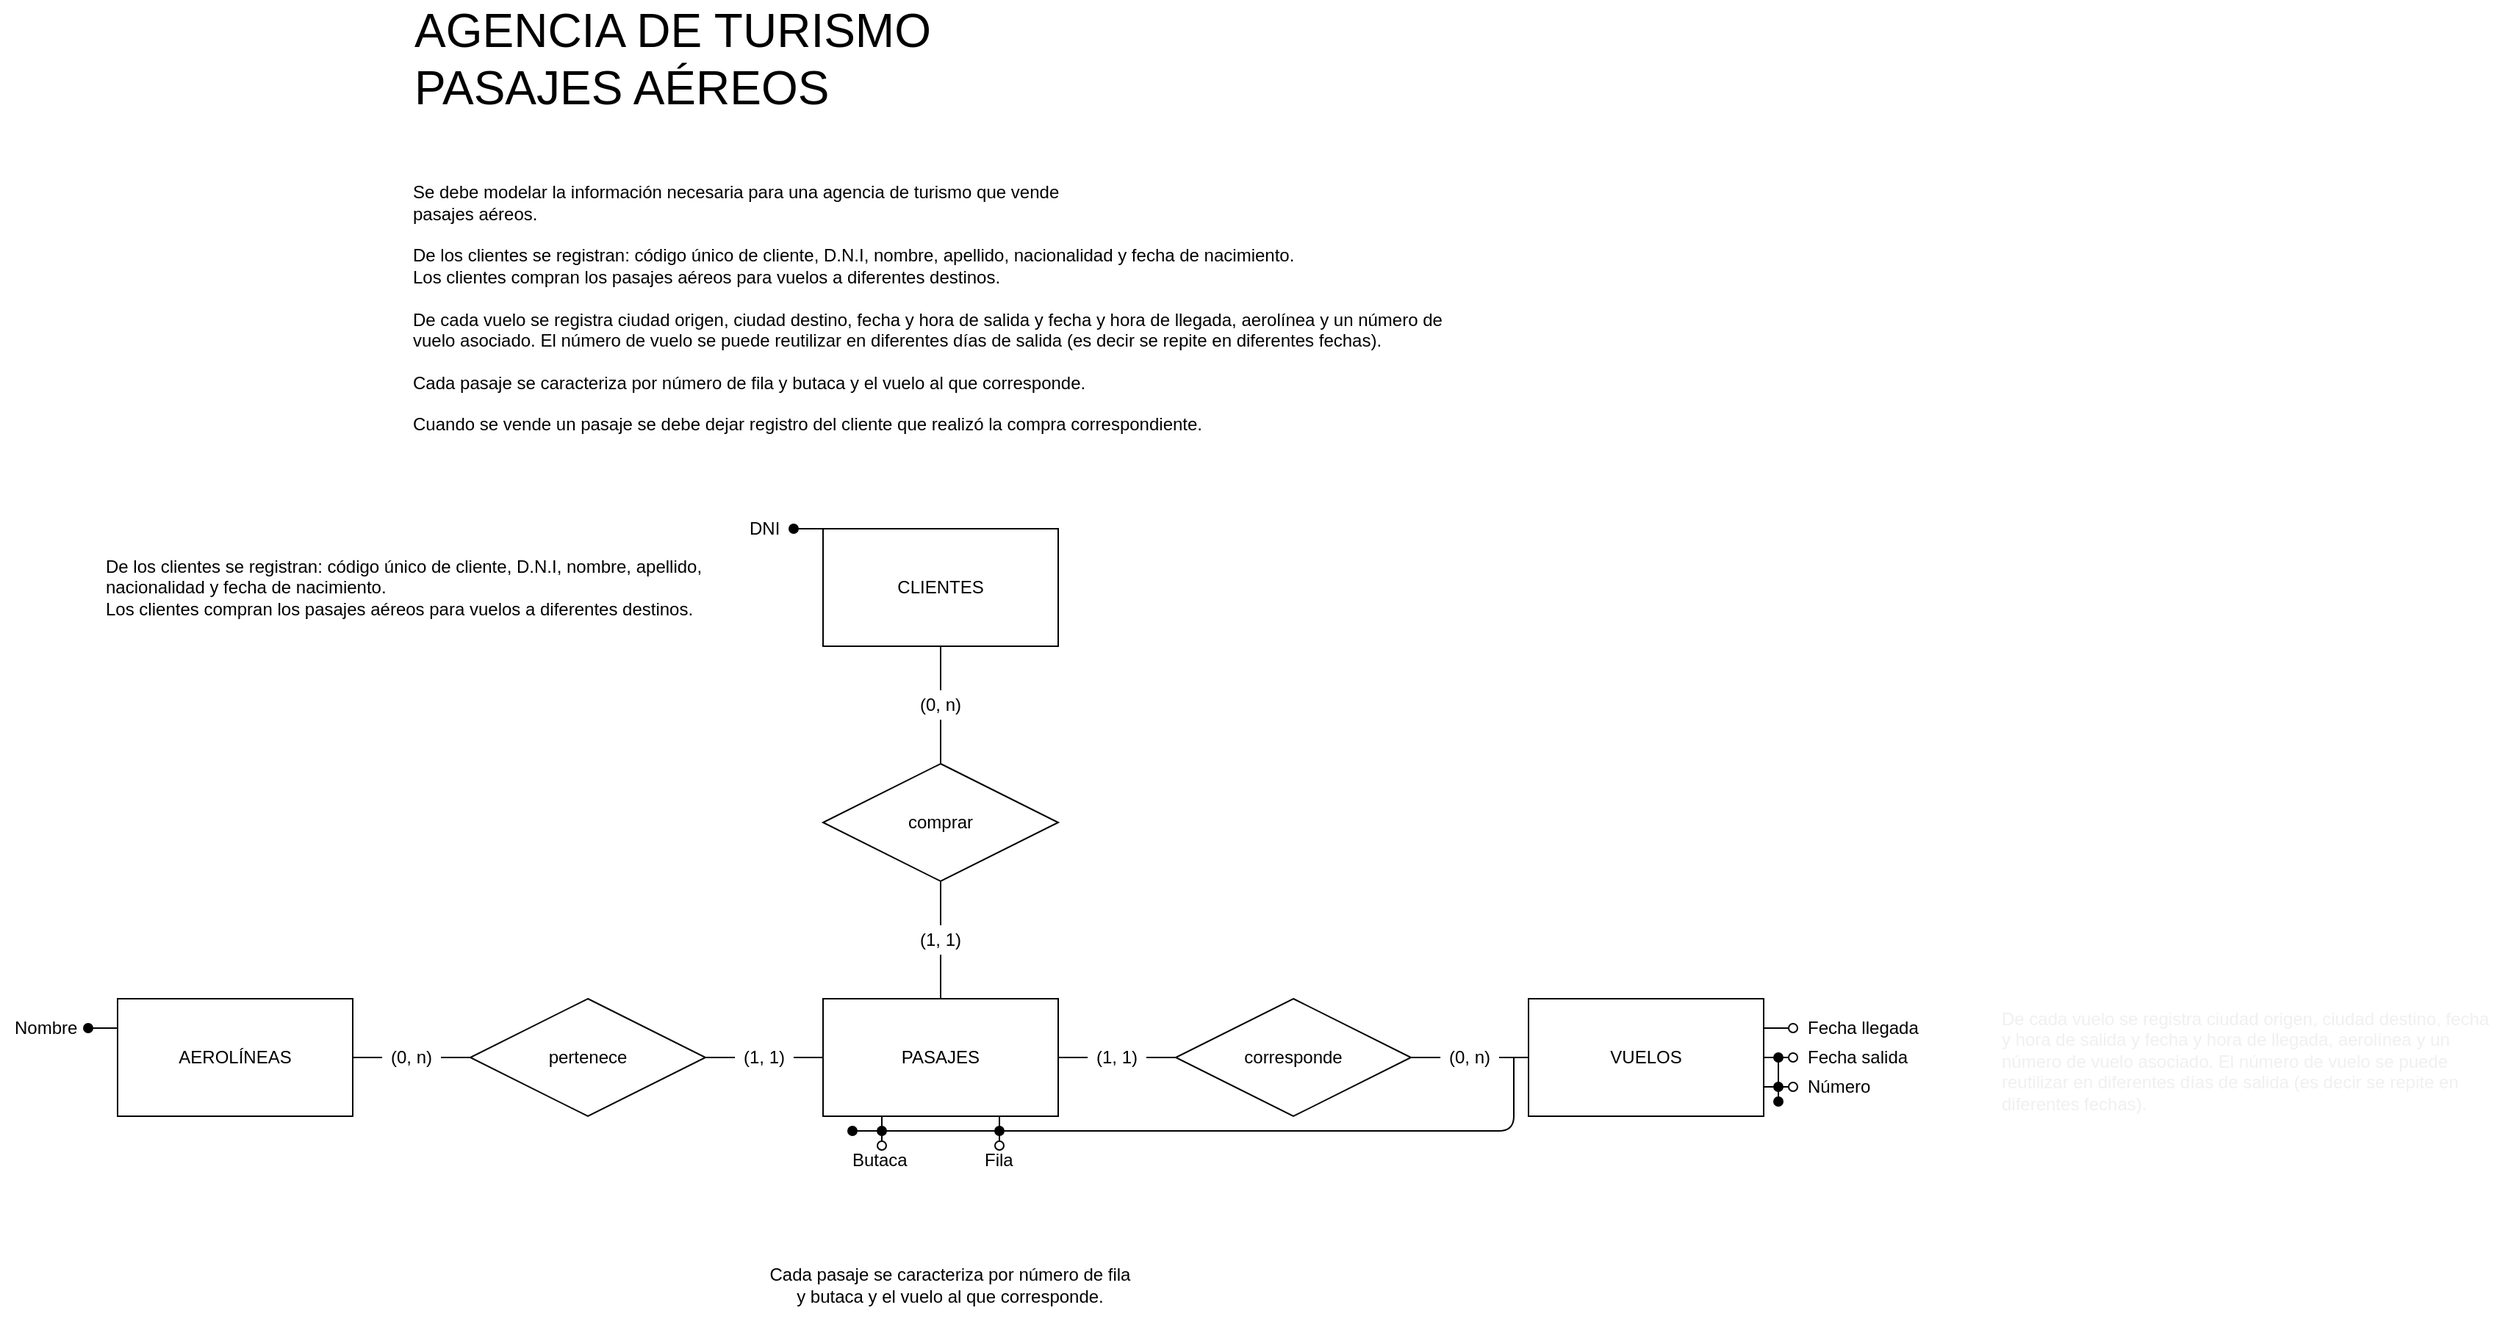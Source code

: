 <mxfile>
    <diagram id="9Dnec_mi4RT1jkdwA-V8" name="Página-1">
        <mxGraphModel dx="1893" dy="601" grid="1" gridSize="10" guides="1" tooltips="1" connect="1" arrows="1" fold="1" page="1" pageScale="1" pageWidth="827" pageHeight="1169" math="0" shadow="0">
            <root>
                <mxCell id="0"/>
                <mxCell id="1" parent="0"/>
                <mxCell id="3" value="AGENCIA DE TURISMO&lt;br style=&quot;font-size: 32px;&quot;&gt;PASAJES AÉREOS" style="text;html=1;strokeColor=none;fillColor=none;align=left;verticalAlign=middle;whiteSpace=wrap;rounded=0;labelBackgroundColor=none;fontSize=32;" vertex="1" parent="1">
                    <mxGeometry x="40" y="40" width="760" height="80" as="geometry"/>
                </mxCell>
                <mxCell id="17" value="" style="edgeStyle=none;html=1;fontSize=12;endArrow=none;endFill=0;startArrow=none;" edge="1" parent="1" source="22" target="16">
                    <mxGeometry relative="1" as="geometry"/>
                </mxCell>
                <mxCell id="5" value="CLIENTES" style="rounded=0;whiteSpace=wrap;html=1;fontSize=12;" vertex="1" parent="1">
                    <mxGeometry x="320" y="400" width="160" height="80" as="geometry"/>
                </mxCell>
                <mxCell id="6" value="&lt;span style=&quot;&quot;&gt;De los clientes se registran: código único de cliente, D.N.I, nombre, apellido, nacionalidad y fecha de nacimiento.&lt;/span&gt;&lt;br style=&quot;&quot;&gt;&lt;span style=&quot;&quot;&gt;Los clientes compran los pasajes aéreos para vuelos a diferentes destinos.&lt;/span&gt;" style="text;html=1;strokeColor=none;fillColor=none;align=left;verticalAlign=middle;whiteSpace=wrap;rounded=0;labelBackgroundColor=none;fontSize=12;" vertex="1" parent="1">
                    <mxGeometry x="-170" y="400" width="410" height="80" as="geometry"/>
                </mxCell>
                <mxCell id="7" style="html=1;labelBorderColor=none;strokeWidth=1;endArrow=oval;endFill=1;endSize=6;targetPerimeterSpacing=0;align=left;fontSize=12;exitX=0;exitY=0;exitDx=0;exitDy=0;" edge="1" target="8" parent="1" source="5">
                    <mxGeometry relative="1" as="geometry">
                        <mxPoint x="140" y="410" as="sourcePoint"/>
                    </mxGeometry>
                </mxCell>
                <mxCell id="8" value="DNI" style="text;html=1;strokeColor=none;fillColor=none;align=left;verticalAlign=middle;whiteSpace=wrap;rounded=0;container=0;spacingLeft=8;fontSize=12;" vertex="1" parent="1">
                    <mxGeometry x="260" y="390" width="40" height="20" as="geometry"/>
                </mxCell>
                <mxCell id="27" value="" style="edgeStyle=none;html=1;fontSize=12;endArrow=none;endFill=0;startArrow=none;" edge="1" parent="1" source="33" target="26">
                    <mxGeometry relative="1" as="geometry"/>
                </mxCell>
                <mxCell id="9" value="VUELOS" style="rounded=0;whiteSpace=wrap;html=1;fontSize=12;" vertex="1" parent="1">
                    <mxGeometry x="800" y="720" width="160" height="80" as="geometry"/>
                </mxCell>
                <mxCell id="10" value="&lt;span style=&quot;color: rgb(240, 240, 240); font-family: Helvetica; font-size: 12px; font-style: normal; font-variant-ligatures: normal; font-variant-caps: normal; font-weight: 400; letter-spacing: normal; orphans: 2; text-align: left; text-indent: 0px; text-transform: none; widows: 2; word-spacing: 0px; -webkit-text-stroke-width: 0px; text-decoration-thickness: initial; text-decoration-style: initial; text-decoration-color: initial; float: none; display: inline !important;&quot;&gt;De cada vuelo se registra ciudad origen, ciudad destino, fecha y hora de salida y fecha y hora de llegada, aerolínea y un número de vuelo asociado. El número de vuelo se puede reutilizar en diferentes días de salida (es decir se repite en diferentes fechas).&lt;/span&gt;" style="text;whiteSpace=wrap;html=1;fontSize=12;labelBackgroundColor=none;" vertex="1" parent="1">
                    <mxGeometry x="1120" y="720" width="340" height="80" as="geometry"/>
                </mxCell>
                <mxCell id="11" value="PASAJES" style="rounded=0;whiteSpace=wrap;html=1;labelBackgroundColor=none;fontSize=12;" vertex="1" parent="1">
                    <mxGeometry x="320" y="720" width="160" height="80" as="geometry"/>
                </mxCell>
                <mxCell id="12" value="&lt;span style=&quot;text-align: left;&quot;&gt;Cada pasaje se caracteriza por número de fila y butaca y el vuelo al que corresponde.&lt;/span&gt;" style="text;html=1;strokeColor=none;fillColor=none;align=center;verticalAlign=middle;whiteSpace=wrap;rounded=0;labelBackgroundColor=none;fontSize=12;" vertex="1" parent="1">
                    <mxGeometry x="280" y="880" width="253" height="70" as="geometry"/>
                </mxCell>
                <mxCell id="13" value="&lt;div style=&quot;font-size: 12px; text-align: left;&quot;&gt;&lt;span style=&quot;background-color: initial;&quot;&gt;Se debe modelar la información necesaria para una agencia de turismo que vende&lt;/span&gt;&lt;/div&gt;&lt;div style=&quot;font-size: 12px; text-align: left;&quot;&gt;&lt;span style=&quot;background-color: initial;&quot;&gt;pasajes aéreos.&lt;/span&gt;&lt;/div&gt;&lt;div style=&quot;font-size: 12px; text-align: left;&quot;&gt;&lt;br&gt;&lt;/div&gt;&lt;div style=&quot;font-size: 12px; text-align: left;&quot;&gt;&lt;span style=&quot;background-color: initial;&quot;&gt;De los clientes se registran: código único de cliente, D.N.I, nombre, apellido, nacionalidad y fecha de nacimiento.&lt;/span&gt;&lt;/div&gt;&lt;div style=&quot;font-size: 12px; text-align: left;&quot;&gt;&lt;span style=&quot;background-color: initial;&quot;&gt;Los clientes compran los pasajes aéreos para vuelos a diferentes destinos.&lt;/span&gt;&lt;/div&gt;&lt;div style=&quot;font-size: 12px; text-align: left;&quot;&gt;&lt;br&gt;&lt;/div&gt;&lt;div style=&quot;font-size: 12px; text-align: left;&quot;&gt;&lt;span style=&quot;background-color: initial;&quot;&gt;De cada vuelo se registra ciudad origen, ciudad destino, fecha y hora de salida y fecha y hora de llegada, aerolínea y un número de vuelo asociado. El número de vuelo se puede reutilizar en diferentes días de salida (es decir se repite en diferentes fechas).&lt;/span&gt;&lt;/div&gt;&lt;div style=&quot;font-size: 12px; text-align: left;&quot;&gt;&lt;br&gt;&lt;/div&gt;&lt;div style=&quot;font-size: 12px; text-align: left;&quot;&gt;&lt;span style=&quot;background-color: initial;&quot;&gt;Cada pasaje se caracteriza por número de fila y butaca y el vuelo al que corresponde.&lt;/span&gt;&lt;/div&gt;&lt;div style=&quot;font-size: 12px; text-align: left;&quot;&gt;&lt;br&gt;&lt;/div&gt;&lt;div style=&quot;font-size: 12px; text-align: left;&quot;&gt;&lt;span style=&quot;background-color: initial;&quot;&gt;Cuando se vende un pasaje se debe dejar registro del cliente que realizó la compra correspondiente.&lt;/span&gt;&lt;/div&gt;" style="rounded=0;whiteSpace=wrap;html=1;labelBackgroundColor=none;labelBorderColor=none;fontSize=32;strokeWidth=1;glass=0;shadow=0;gradientColor=none;fillColor=default;noLabel=0;labelPadding=0;portConstraintRotation=0;backgroundOutline=0;deletable=1;pointerEvents=1;imageAspect=1;strokeColor=none;perimeterSpacing=0;" vertex="1" parent="1">
                    <mxGeometry x="40" y="160" width="720" height="180" as="geometry"/>
                </mxCell>
                <mxCell id="19" value="" style="edgeStyle=none;html=1;fontSize=12;endArrow=none;endFill=0;startArrow=none;" edge="1" parent="1" source="23" target="11">
                    <mxGeometry relative="1" as="geometry"/>
                </mxCell>
                <mxCell id="16" value="comprar" style="rhombus;whiteSpace=wrap;html=1;rounded=0;shadow=0;glass=0;labelBackgroundColor=none;labelBorderColor=none;sketch=0;pointerEvents=1;strokeColor=default;strokeWidth=1;fontSize=12;fillColor=default;gradientColor=none;" vertex="1" parent="1">
                    <mxGeometry x="320" y="560" width="160" height="80" as="geometry"/>
                </mxCell>
                <mxCell id="21" value="" style="edgeStyle=none;html=1;fontSize=12;endArrow=none;endFill=0;" edge="1" parent="1" source="5" target="22">
                    <mxGeometry relative="1" as="geometry">
                        <mxPoint x="480" y="440" as="sourcePoint"/>
                        <mxPoint x="560.0" y="440" as="targetPoint"/>
                    </mxGeometry>
                </mxCell>
                <mxCell id="22" value="(0, n)" style="text;html=1;strokeColor=none;fillColor=none;align=center;verticalAlign=middle;whiteSpace=wrap;rounded=0;labelBackgroundColor=none;fontSize=12;shadow=0;glass=0;labelBorderColor=none;sketch=0;pointerEvents=1;strokeWidth=1;" vertex="1" parent="1">
                    <mxGeometry x="380" y="510" width="40" height="20" as="geometry"/>
                </mxCell>
                <mxCell id="24" value="" style="edgeStyle=none;html=1;fontSize=12;endArrow=none;endFill=0;" edge="1" parent="1" source="16" target="23">
                    <mxGeometry relative="1" as="geometry">
                        <mxPoint x="720.0" y="440" as="sourcePoint"/>
                        <mxPoint x="800.0" y="440" as="targetPoint"/>
                    </mxGeometry>
                </mxCell>
                <mxCell id="23" value="(1, 1)" style="text;html=1;strokeColor=none;fillColor=none;align=center;verticalAlign=middle;whiteSpace=wrap;rounded=0;labelBackgroundColor=none;fontSize=12;shadow=0;glass=0;labelBorderColor=none;sketch=0;pointerEvents=1;strokeWidth=1;" vertex="1" parent="1">
                    <mxGeometry x="380" y="670" width="40" height="20" as="geometry"/>
                </mxCell>
                <mxCell id="25" value="AEROLÍNEAS" style="rounded=0;whiteSpace=wrap;html=1;shadow=0;glass=0;labelBackgroundColor=none;labelBorderColor=none;sketch=0;pointerEvents=1;strokeColor=default;strokeWidth=1;fontSize=12;fillColor=default;gradientColor=none;" vertex="1" parent="1">
                    <mxGeometry x="-160" y="720" width="160" height="80" as="geometry"/>
                </mxCell>
                <mxCell id="28" value="" style="edgeStyle=none;html=1;fontSize=12;endArrow=none;endFill=0;startArrow=none;" edge="1" parent="1" source="35" target="11">
                    <mxGeometry relative="1" as="geometry"/>
                </mxCell>
                <mxCell id="26" value="corresponde" style="rhombus;whiteSpace=wrap;html=1;rounded=0;shadow=0;glass=0;labelBackgroundColor=none;labelBorderColor=none;sketch=0;pointerEvents=1;strokeColor=default;strokeWidth=1;fontSize=12;fillColor=default;gradientColor=none;" vertex="1" parent="1">
                    <mxGeometry x="560" y="720" width="160" height="80" as="geometry"/>
                </mxCell>
                <mxCell id="34" value="" style="edgeStyle=none;html=1;fontSize=12;endArrow=none;endFill=0;" edge="1" parent="1" source="9" target="33">
                    <mxGeometry relative="1" as="geometry">
                        <mxPoint x="840" y="720" as="sourcePoint"/>
                        <mxPoint x="840" y="640" as="targetPoint"/>
                    </mxGeometry>
                </mxCell>
                <mxCell id="33" value="(0, n)" style="text;html=1;strokeColor=none;fillColor=none;align=center;verticalAlign=middle;whiteSpace=wrap;rounded=0;labelBackgroundColor=none;fontSize=12;shadow=0;glass=0;labelBorderColor=none;sketch=0;pointerEvents=1;strokeWidth=1;" vertex="1" parent="1">
                    <mxGeometry x="740" y="750" width="40" height="20" as="geometry"/>
                </mxCell>
                <mxCell id="36" value="" style="edgeStyle=none;html=1;fontSize=12;endArrow=none;endFill=0;" edge="1" parent="1" source="26" target="35">
                    <mxGeometry relative="1" as="geometry">
                        <mxPoint x="880" y="560.0" as="sourcePoint"/>
                        <mxPoint x="880" y="480" as="targetPoint"/>
                    </mxGeometry>
                </mxCell>
                <mxCell id="35" value="(1, 1)" style="text;html=1;strokeColor=none;fillColor=none;align=center;verticalAlign=middle;whiteSpace=wrap;rounded=0;labelBackgroundColor=none;fontSize=12;shadow=0;glass=0;labelBorderColor=none;sketch=0;pointerEvents=1;strokeWidth=1;" vertex="1" parent="1">
                    <mxGeometry x="500" y="750" width="40" height="20" as="geometry"/>
                </mxCell>
                <mxCell id="41" value="" style="edgeStyle=none;html=1;fontSize=12;endArrow=none;endFill=0;startArrow=none;" edge="1" parent="1" source="49" target="25">
                    <mxGeometry relative="1" as="geometry"/>
                </mxCell>
                <mxCell id="42" value="" style="edgeStyle=none;html=1;fontSize=12;endArrow=none;endFill=0;startArrow=none;" edge="1" parent="1" source="43" target="11">
                    <mxGeometry relative="1" as="geometry"/>
                </mxCell>
                <mxCell id="37" value="pertenece" style="rhombus;whiteSpace=wrap;html=1;rounded=0;shadow=0;glass=0;labelBackgroundColor=none;labelBorderColor=none;sketch=0;pointerEvents=1;strokeColor=default;strokeWidth=1;fontSize=12;fillColor=default;gradientColor=none;" vertex="1" parent="1">
                    <mxGeometry x="80" y="720" width="160" height="80" as="geometry"/>
                </mxCell>
                <mxCell id="44" value="" style="edgeStyle=none;html=1;fontSize=12;endArrow=none;endFill=0;" edge="1" parent="1" source="37" target="43">
                    <mxGeometry relative="1" as="geometry"/>
                </mxCell>
                <mxCell id="45" value="" style="edgeStyle=none;html=1;fontSize=12;endArrow=none;endFill=0;" edge="1" parent="1" source="37" target="43">
                    <mxGeometry relative="1" as="geometry">
                        <mxPoint x="280" y="760" as="sourcePoint"/>
                        <mxPoint x="320" y="760" as="targetPoint"/>
                    </mxGeometry>
                </mxCell>
                <mxCell id="43" value="(1, 1)" style="text;html=1;strokeColor=none;fillColor=none;align=center;verticalAlign=middle;whiteSpace=wrap;rounded=0;labelBackgroundColor=none;fontSize=12;shadow=0;glass=0;labelBorderColor=none;sketch=0;pointerEvents=1;strokeWidth=1;" vertex="1" parent="1">
                    <mxGeometry x="260" y="750" width="40" height="20" as="geometry"/>
                </mxCell>
                <mxCell id="50" value="" style="edgeStyle=none;html=1;fontSize=12;endArrow=none;endFill=0;" edge="1" parent="1" source="37" target="49">
                    <mxGeometry relative="1" as="geometry">
                        <mxPoint x="80" y="760" as="sourcePoint"/>
                        <mxPoint y="760" as="targetPoint"/>
                    </mxGeometry>
                </mxCell>
                <mxCell id="49" value="(0, n)" style="text;html=1;strokeColor=none;fillColor=none;align=center;verticalAlign=middle;whiteSpace=wrap;rounded=0;labelBackgroundColor=none;fontSize=12;shadow=0;glass=0;labelBorderColor=none;sketch=0;pointerEvents=1;strokeWidth=1;" vertex="1" parent="1">
                    <mxGeometry x="20" y="750" width="40" height="20" as="geometry"/>
                </mxCell>
                <mxCell id="51" style="html=1;labelBorderColor=none;strokeWidth=1;endArrow=oval;endFill=0;endSize=6;targetPerimeterSpacing=0;align=left;fontSize=12;exitX=1;exitY=0.5;exitDx=0;exitDy=0;" edge="1" target="52" parent="1" source="9">
                    <mxGeometry relative="1" as="geometry">
                        <mxPoint x="836.022" y="820" as="sourcePoint"/>
                    </mxGeometry>
                </mxCell>
                <mxCell id="52" value="Fecha salida" style="text;html=1;strokeColor=none;fillColor=none;align=left;verticalAlign=middle;whiteSpace=wrap;rounded=0;container=0;spacingLeft=8;shadow=0;glass=0;labelBackgroundColor=none;labelBorderColor=none;sketch=0;pointerEvents=1;strokeWidth=1;fontSize=12;" vertex="1" parent="1">
                    <mxGeometry x="980" y="750" width="80" height="20" as="geometry"/>
                </mxCell>
                <mxCell id="53" style="html=1;labelBorderColor=none;strokeWidth=1;endArrow=oval;endFill=0;endSize=6;targetPerimeterSpacing=0;align=left;fontSize=12;exitX=0.75;exitY=1;exitDx=0;exitDy=0;" edge="1" target="54" parent="1" source="11">
                    <mxGeometry relative="1" as="geometry">
                        <mxPoint x="340" y="900" as="sourcePoint"/>
                    </mxGeometry>
                </mxCell>
                <mxCell id="54" value="Fila" style="text;html=1;strokeColor=none;fillColor=none;align=left;verticalAlign=middle;whiteSpace=wrap;rounded=0;container=0;spacingLeft=8;shadow=0;glass=0;labelBackgroundColor=none;labelBorderColor=none;sketch=0;pointerEvents=1;strokeWidth=1;fontSize=12;" vertex="1" parent="1">
                    <mxGeometry x="420" y="820" width="40" height="20" as="geometry"/>
                </mxCell>
                <mxCell id="55" style="html=1;labelBorderColor=none;strokeWidth=1;endArrow=oval;endFill=0;endSize=6;targetPerimeterSpacing=0;align=left;fontSize=12;exitX=1;exitY=0.25;exitDx=0;exitDy=0;" edge="1" parent="1" target="56" source="9">
                    <mxGeometry relative="1" as="geometry">
                        <mxPoint x="926.022" y="850" as="sourcePoint"/>
                    </mxGeometry>
                </mxCell>
                <mxCell id="56" value="Fecha llegada" style="text;html=1;strokeColor=none;fillColor=none;align=left;verticalAlign=middle;whiteSpace=wrap;rounded=0;container=0;spacingLeft=8;shadow=0;glass=0;labelBackgroundColor=none;labelBorderColor=none;sketch=0;pointerEvents=1;strokeWidth=1;fontSize=12;" vertex="1" parent="1">
                    <mxGeometry x="980" y="730" width="90" height="20" as="geometry"/>
                </mxCell>
                <mxCell id="57" style="html=1;labelBorderColor=none;strokeWidth=1;endArrow=oval;endFill=0;endSize=6;targetPerimeterSpacing=0;align=left;fontSize=12;exitX=0.25;exitY=1;exitDx=0;exitDy=0;" edge="1" target="58" parent="1" source="11">
                    <mxGeometry relative="1" as="geometry">
                        <mxPoint x="310" y="840" as="sourcePoint"/>
                    </mxGeometry>
                </mxCell>
                <mxCell id="58" value="Butaca" style="text;html=1;strokeColor=none;fillColor=none;align=left;verticalAlign=middle;whiteSpace=wrap;rounded=0;container=0;spacingLeft=8;shadow=0;glass=0;labelBackgroundColor=none;labelBorderColor=none;sketch=0;pointerEvents=1;strokeWidth=1;fontSize=12;" vertex="1" parent="1">
                    <mxGeometry x="330" y="820" width="60" height="20" as="geometry"/>
                </mxCell>
                <mxCell id="61" style="html=1;labelBorderColor=none;strokeWidth=1;endArrow=oval;endFill=0;endSize=6;targetPerimeterSpacing=0;align=left;fontSize=12;exitX=1;exitY=0.75;exitDx=0;exitDy=0;" edge="1" target="62" parent="1" source="9">
                    <mxGeometry relative="1" as="geometry">
                        <mxPoint x="940" y="660" as="sourcePoint"/>
                    </mxGeometry>
                </mxCell>
                <mxCell id="62" value="Número" style="text;html=1;strokeColor=none;fillColor=none;align=left;verticalAlign=middle;whiteSpace=wrap;rounded=0;container=0;spacingLeft=8;shadow=0;glass=0;labelBackgroundColor=none;labelBorderColor=none;sketch=0;pointerEvents=1;strokeWidth=1;fontSize=12;" vertex="1" parent="1">
                    <mxGeometry x="980" y="770" width="80" height="20" as="geometry"/>
                </mxCell>
                <mxCell id="63" style="html=1;labelBorderColor=none;strokeWidth=1;endArrow=oval;endFill=1;endSize=6;targetPerimeterSpacing=0;align=left;fontSize=12;" edge="1" parent="1">
                    <mxGeometry relative="1" as="geometry">
                        <mxPoint x="970" y="760" as="sourcePoint"/>
                        <mxPoint x="970" y="760" as="targetPoint"/>
                        <Array as="points">
                            <mxPoint x="970" y="770"/>
                        </Array>
                    </mxGeometry>
                </mxCell>
                <mxCell id="64" style="html=1;labelBorderColor=none;strokeWidth=1;endArrow=oval;endFill=1;endSize=6;targetPerimeterSpacing=0;align=left;fontSize=12;" edge="1" parent="1">
                    <mxGeometry relative="1" as="geometry">
                        <mxPoint x="970" y="760" as="sourcePoint"/>
                        <mxPoint x="970" y="780" as="targetPoint"/>
                    </mxGeometry>
                </mxCell>
                <mxCell id="65" style="html=1;labelBorderColor=none;strokeWidth=1;endArrow=oval;endFill=1;endSize=6;targetPerimeterSpacing=0;align=left;fontSize=12;" edge="1" parent="1">
                    <mxGeometry relative="1" as="geometry">
                        <mxPoint x="970" y="780" as="sourcePoint"/>
                        <mxPoint x="970" y="790" as="targetPoint"/>
                    </mxGeometry>
                </mxCell>
                <mxCell id="66" style="html=1;labelBorderColor=none;strokeWidth=1;endArrow=oval;endFill=1;endSize=6;targetPerimeterSpacing=0;align=left;fontSize=12;" edge="1" parent="1">
                    <mxGeometry relative="1" as="geometry">
                        <mxPoint x="790" y="760" as="sourcePoint"/>
                        <mxPoint x="440" y="810" as="targetPoint"/>
                        <Array as="points">
                            <mxPoint x="790" y="810"/>
                        </Array>
                    </mxGeometry>
                </mxCell>
                <mxCell id="67" style="html=1;labelBorderColor=none;strokeWidth=1;endArrow=oval;endFill=1;endSize=6;targetPerimeterSpacing=0;align=left;fontSize=12;" edge="1" parent="1">
                    <mxGeometry relative="1" as="geometry">
                        <mxPoint x="440" y="810" as="sourcePoint"/>
                        <mxPoint x="360" y="810" as="targetPoint"/>
                    </mxGeometry>
                </mxCell>
                <mxCell id="68" style="html=1;labelBorderColor=none;strokeWidth=1;endArrow=oval;endFill=1;endSize=6;targetPerimeterSpacing=0;align=left;fontSize=12;" edge="1" parent="1">
                    <mxGeometry relative="1" as="geometry">
                        <mxPoint x="360" y="810" as="sourcePoint"/>
                        <mxPoint x="340" y="810" as="targetPoint"/>
                    </mxGeometry>
                </mxCell>
                <mxCell id="69" style="html=1;labelBorderColor=none;strokeWidth=1;endArrow=oval;endFill=1;endSize=6;targetPerimeterSpacing=0;align=left;fontSize=12;exitX=0;exitY=0.25;exitDx=0;exitDy=0;" edge="1" target="70" parent="1" source="25">
                    <mxGeometry relative="1" as="geometry">
                        <mxPoint x="-420" y="730" as="sourcePoint"/>
                    </mxGeometry>
                </mxCell>
                <mxCell id="70" value="Nombre" style="text;html=1;strokeColor=none;fillColor=none;align=left;verticalAlign=middle;whiteSpace=wrap;rounded=0;container=0;spacingLeft=8;shadow=0;glass=0;labelBackgroundColor=none;labelBorderColor=none;sketch=0;pointerEvents=1;strokeWidth=1;fontSize=12;" vertex="1" parent="1">
                    <mxGeometry x="-240" y="730" width="60" height="20" as="geometry"/>
                </mxCell>
            </root>
        </mxGraphModel>
    </diagram>
</mxfile>